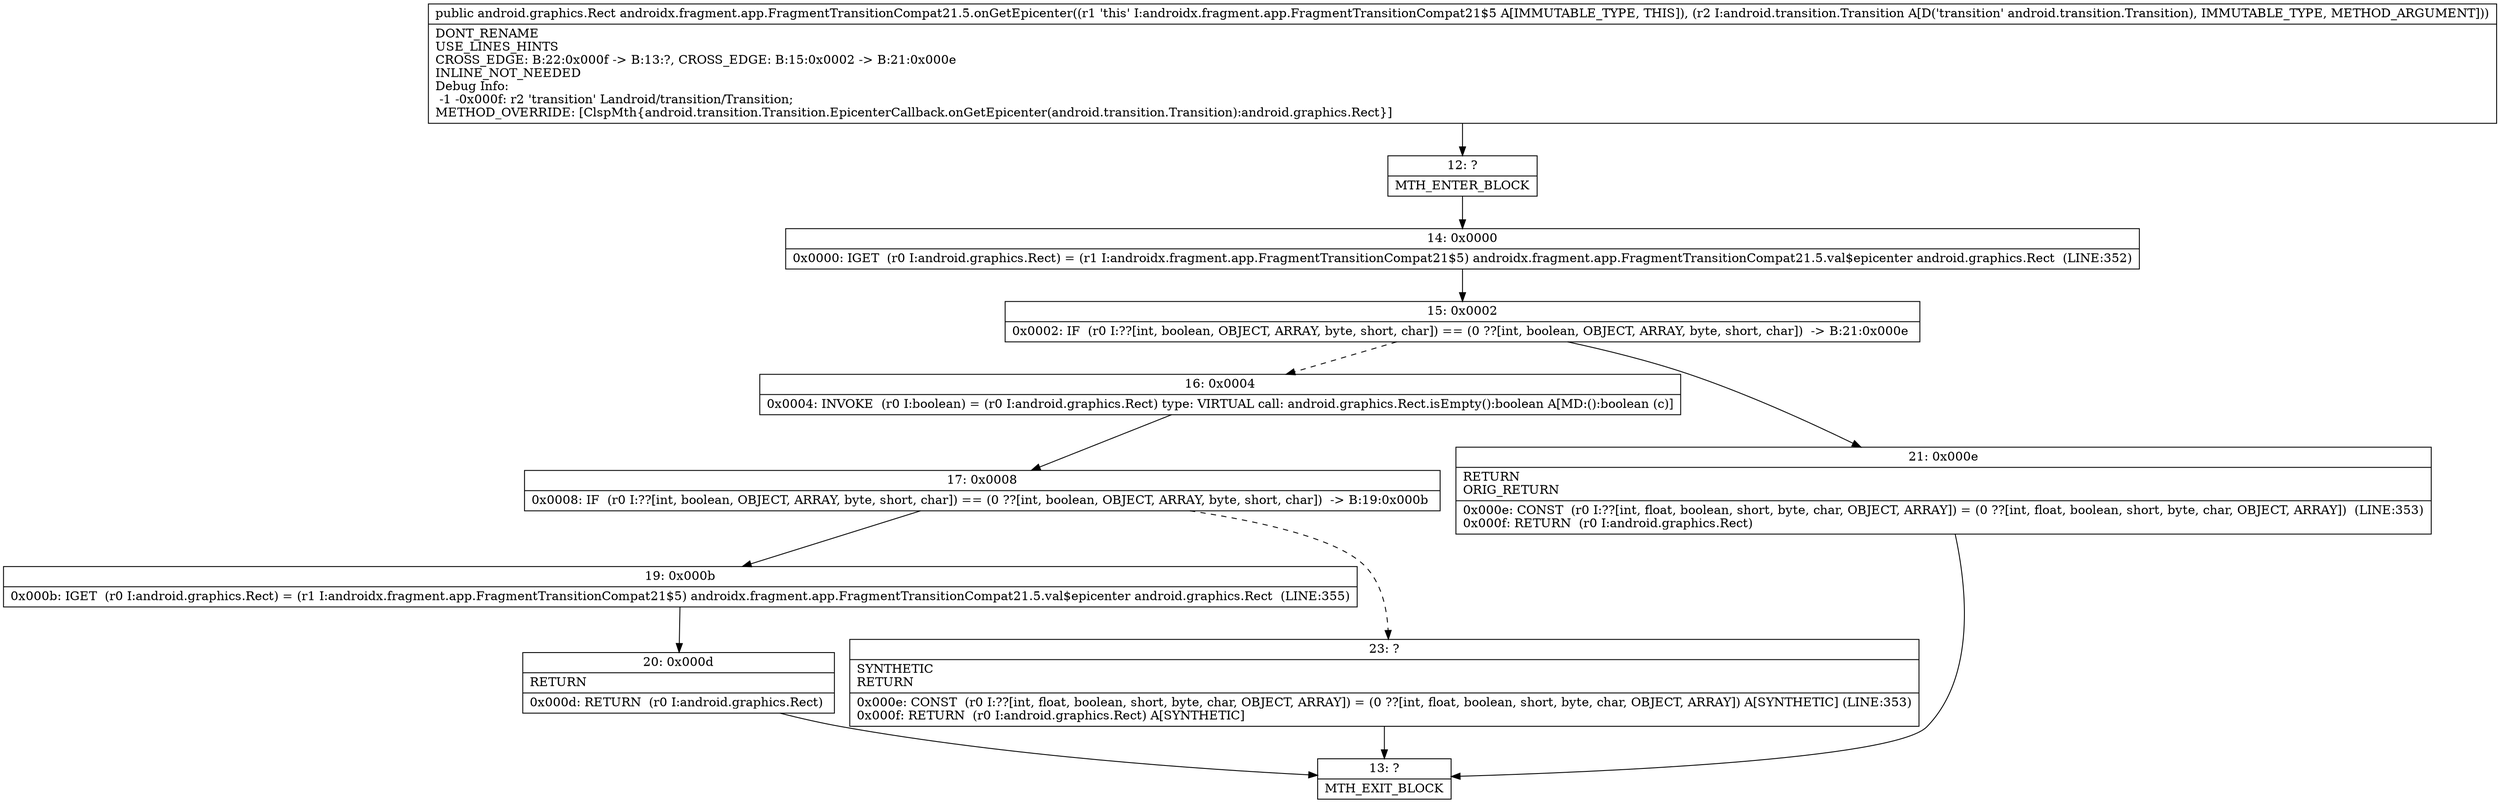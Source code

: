 digraph "CFG forandroidx.fragment.app.FragmentTransitionCompat21.5.onGetEpicenter(Landroid\/transition\/Transition;)Landroid\/graphics\/Rect;" {
Node_12 [shape=record,label="{12\:\ ?|MTH_ENTER_BLOCK\l}"];
Node_14 [shape=record,label="{14\:\ 0x0000|0x0000: IGET  (r0 I:android.graphics.Rect) = (r1 I:androidx.fragment.app.FragmentTransitionCompat21$5) androidx.fragment.app.FragmentTransitionCompat21.5.val$epicenter android.graphics.Rect  (LINE:352)\l}"];
Node_15 [shape=record,label="{15\:\ 0x0002|0x0002: IF  (r0 I:??[int, boolean, OBJECT, ARRAY, byte, short, char]) == (0 ??[int, boolean, OBJECT, ARRAY, byte, short, char])  \-\> B:21:0x000e \l}"];
Node_16 [shape=record,label="{16\:\ 0x0004|0x0004: INVOKE  (r0 I:boolean) = (r0 I:android.graphics.Rect) type: VIRTUAL call: android.graphics.Rect.isEmpty():boolean A[MD:():boolean (c)]\l}"];
Node_17 [shape=record,label="{17\:\ 0x0008|0x0008: IF  (r0 I:??[int, boolean, OBJECT, ARRAY, byte, short, char]) == (0 ??[int, boolean, OBJECT, ARRAY, byte, short, char])  \-\> B:19:0x000b \l}"];
Node_19 [shape=record,label="{19\:\ 0x000b|0x000b: IGET  (r0 I:android.graphics.Rect) = (r1 I:androidx.fragment.app.FragmentTransitionCompat21$5) androidx.fragment.app.FragmentTransitionCompat21.5.val$epicenter android.graphics.Rect  (LINE:355)\l}"];
Node_20 [shape=record,label="{20\:\ 0x000d|RETURN\l|0x000d: RETURN  (r0 I:android.graphics.Rect) \l}"];
Node_13 [shape=record,label="{13\:\ ?|MTH_EXIT_BLOCK\l}"];
Node_23 [shape=record,label="{23\:\ ?|SYNTHETIC\lRETURN\l|0x000e: CONST  (r0 I:??[int, float, boolean, short, byte, char, OBJECT, ARRAY]) = (0 ??[int, float, boolean, short, byte, char, OBJECT, ARRAY]) A[SYNTHETIC] (LINE:353)\l0x000f: RETURN  (r0 I:android.graphics.Rect) A[SYNTHETIC]\l}"];
Node_21 [shape=record,label="{21\:\ 0x000e|RETURN\lORIG_RETURN\l|0x000e: CONST  (r0 I:??[int, float, boolean, short, byte, char, OBJECT, ARRAY]) = (0 ??[int, float, boolean, short, byte, char, OBJECT, ARRAY])  (LINE:353)\l0x000f: RETURN  (r0 I:android.graphics.Rect) \l}"];
MethodNode[shape=record,label="{public android.graphics.Rect androidx.fragment.app.FragmentTransitionCompat21.5.onGetEpicenter((r1 'this' I:androidx.fragment.app.FragmentTransitionCompat21$5 A[IMMUTABLE_TYPE, THIS]), (r2 I:android.transition.Transition A[D('transition' android.transition.Transition), IMMUTABLE_TYPE, METHOD_ARGUMENT]))  | DONT_RENAME\lUSE_LINES_HINTS\lCROSS_EDGE: B:22:0x000f \-\> B:13:?, CROSS_EDGE: B:15:0x0002 \-\> B:21:0x000e\lINLINE_NOT_NEEDED\lDebug Info:\l  \-1 \-0x000f: r2 'transition' Landroid\/transition\/Transition;\lMETHOD_OVERRIDE: [ClspMth\{android.transition.Transition.EpicenterCallback.onGetEpicenter(android.transition.Transition):android.graphics.Rect\}]\l}"];
MethodNode -> Node_12;Node_12 -> Node_14;
Node_14 -> Node_15;
Node_15 -> Node_16[style=dashed];
Node_15 -> Node_21;
Node_16 -> Node_17;
Node_17 -> Node_19;
Node_17 -> Node_23[style=dashed];
Node_19 -> Node_20;
Node_20 -> Node_13;
Node_23 -> Node_13;
Node_21 -> Node_13;
}

